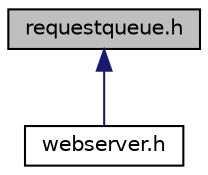 digraph "requestqueue.h"
{
 // LATEX_PDF_SIZE
  edge [fontname="Helvetica",fontsize="10",labelfontname="Helvetica",labelfontsize="10"];
  node [fontname="Helvetica",fontsize="10",shape=record];
  Node1 [label="requestqueue.h",height=0.2,width=0.4,color="black", fillcolor="grey75", style="filled", fontcolor="black",tooltip="This file contains the class for the request queue. And the struct for Request objects and its attrib..."];
  Node1 -> Node2 [dir="back",color="midnightblue",fontsize="10",style="solid",fontname="Helvetica"];
  Node2 [label="webserver.h",height=0.2,width=0.4,color="black", fillcolor="white", style="filled",URL="$webserver_8h_source.html",tooltip=" "];
}
